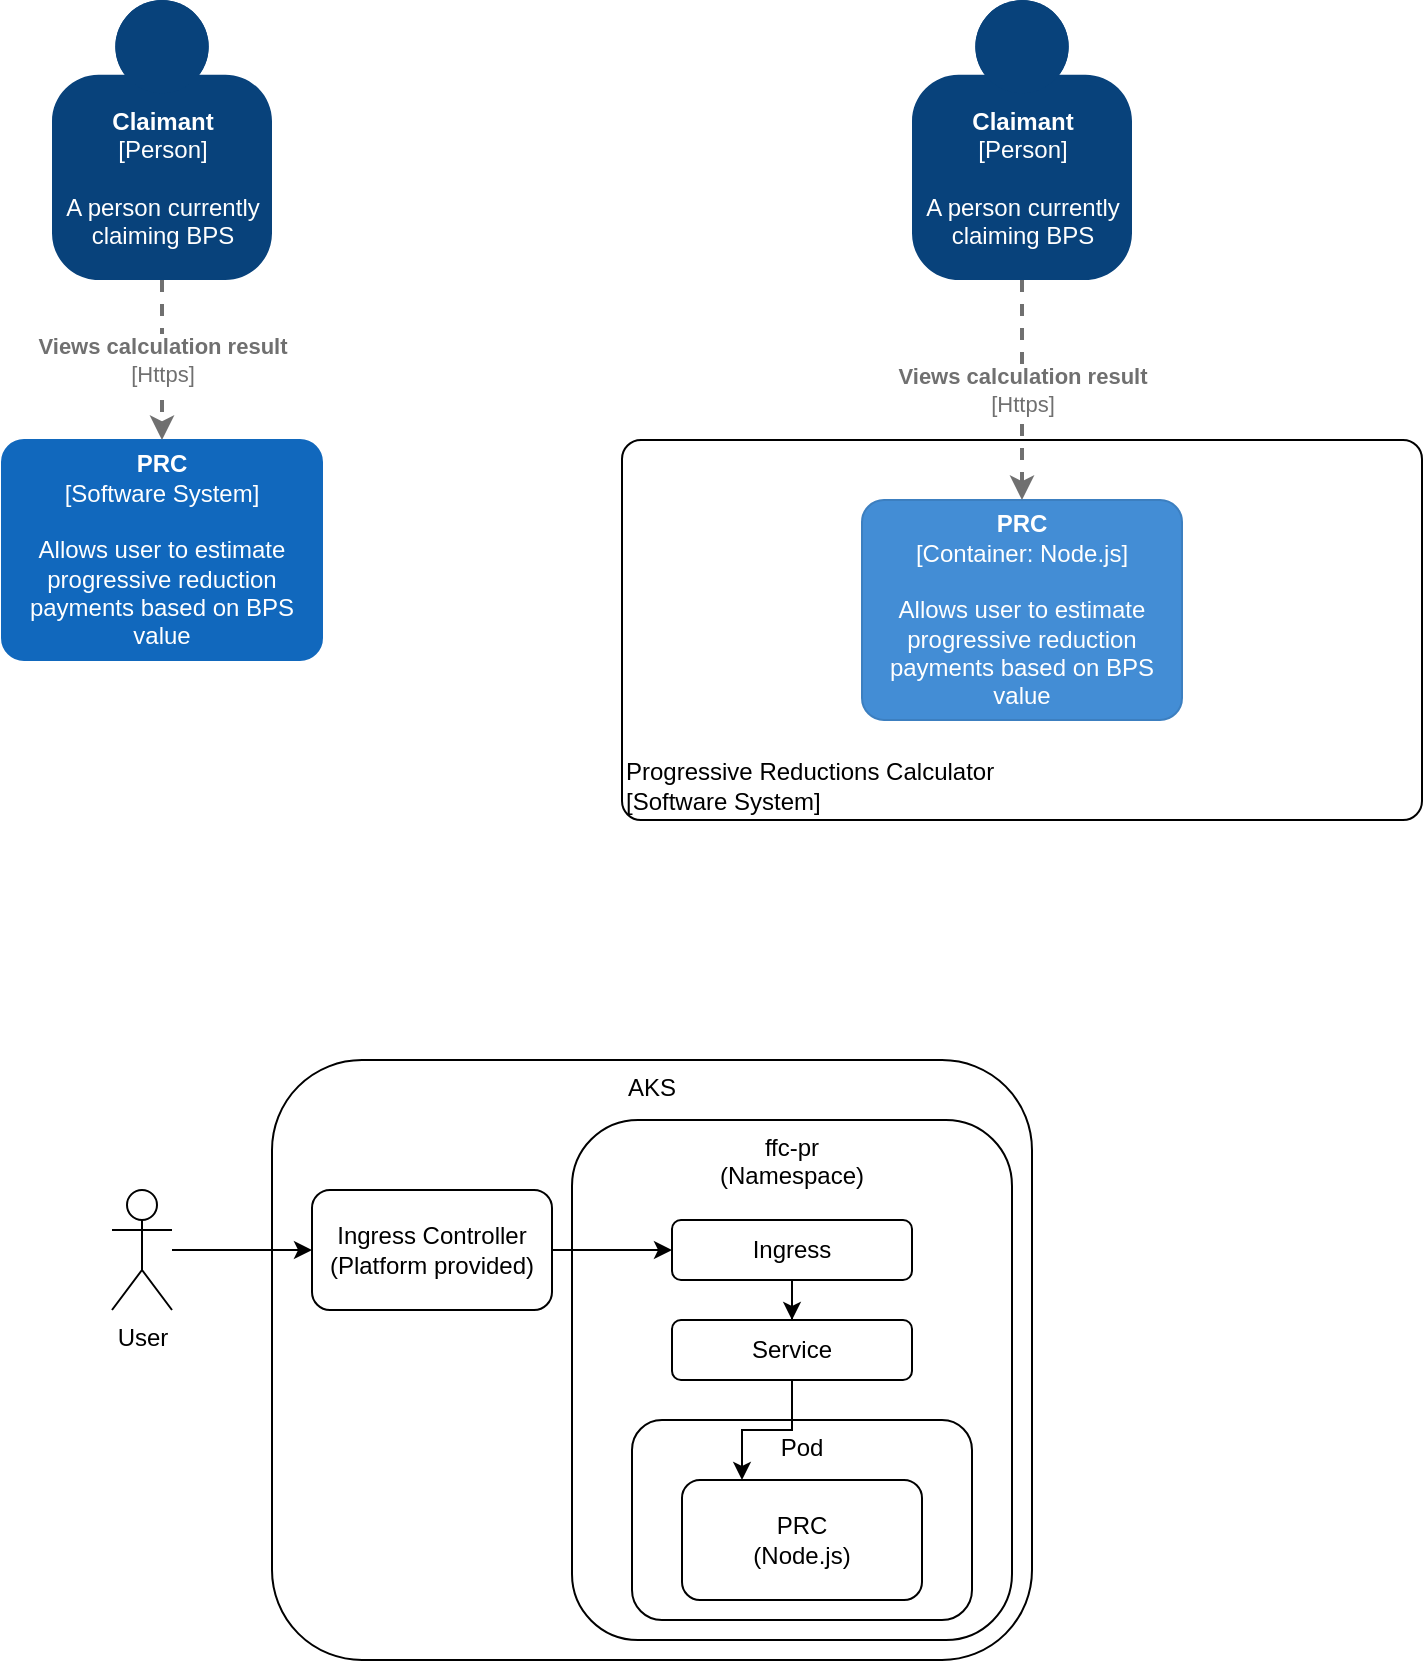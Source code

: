 <mxfile version="14.4.3" type="github">
  <diagram id="BVbKm5B8hFHw94H4395E" name="Page-1">
    <mxGraphModel dx="1422" dy="762" grid="1" gridSize="10" guides="1" tooltips="1" connect="1" arrows="1" fold="1" page="1" pageScale="1" pageWidth="827" pageHeight="1169" math="0" shadow="0">
      <root>
        <mxCell id="0" />
        <mxCell id="1" parent="0" />
        <object placeholders="1" c4Name="Claimant" c4Type="Person" c4Description="A person currently &#xa;claiming BPS" label="&lt;b&gt;%c4Name%&lt;/b&gt;&lt;div&gt;[%c4Type%]&lt;/div&gt;&lt;br&gt;&lt;div&gt;%c4Description%&lt;/div&gt;" id="pfNRtf9qruOlBMAzS6qp-1">
          <mxCell style="html=1;dashed=0;whitespace=wrap;fillColor=#08427b;strokeColor=none;fontColor=#ffffff;shape=mxgraph.c4.person;align=center;metaEdit=1;points=[[0.5,0,0],[1,0.5,0],[1,0.75,0],[0.75,1,0],[0.5,1,0],[0.25,1,0],[0,0.75,0],[0,0.5,0]];metaData={&quot;c4Type&quot;:{&quot;editable&quot;:false}};" parent="1" vertex="1">
            <mxGeometry x="90" y="40" width="110.0" height="140" as="geometry" />
          </mxCell>
        </object>
        <object placeholders="1" c4Name="PRC" c4Type="Software System" c4Description="Allows user to estimate&#xa;progressive reduction &#xa;payments based on BPS&#xa;value" label="&lt;b&gt;%c4Name%&lt;/b&gt;&lt;div&gt;[%c4Type%]&lt;/div&gt;&lt;br&gt;&lt;div&gt;%c4Description%&lt;/div&gt;" id="pfNRtf9qruOlBMAzS6qp-2">
          <mxCell style="rounded=1;whiteSpace=wrap;html=1;labelBackgroundColor=none;fillColor=#1168BD;fontColor=#ffffff;align=center;arcSize=10;strokeColor=#1168BD;metaEdit=1;metaData={&quot;c4Type&quot;:{&quot;editable&quot;:false}};points=[[0.25,0,0],[0.5,0,0],[0.75,0,0],[1,0.25,0],[1,0.5,0],[1,0.75,0],[0.75,1,0],[0.5,1,0],[0.25,1,0],[0,0.75,0],[0,0.5,0],[0,0.25,0]];" parent="1" vertex="1">
            <mxGeometry x="65" y="260" width="160" height="110.0" as="geometry" />
          </mxCell>
        </object>
        <object placeholders="1" c4Type="Relationship" c4Technology="Https" c4Description="Views calculation result" label="&lt;div style=&quot;text-align: left&quot;&gt;&lt;div style=&quot;text-align: center&quot;&gt;&lt;b&gt;%c4Description%&lt;/b&gt;&lt;/div&gt;&lt;div style=&quot;text-align: center&quot;&gt;[%c4Technology%]&lt;/div&gt;&lt;/div&gt;" id="pfNRtf9qruOlBMAzS6qp-3">
          <mxCell style="edgeStyle=none;rounded=0;html=1;jettySize=auto;orthogonalLoop=1;strokeColor=#707070;strokeWidth=2;fontColor=#707070;jumpStyle=none;dashed=1;metaEdit=1;metaData={&quot;c4Type&quot;:{&quot;editable&quot;:false}};exitX=0.5;exitY=1;exitDx=0;exitDy=0;exitPerimeter=0;" parent="1" source="pfNRtf9qruOlBMAzS6qp-1" target="pfNRtf9qruOlBMAzS6qp-2" edge="1">
            <mxGeometry width="160" relative="1" as="geometry">
              <mxPoint x="330" y="180" as="sourcePoint" />
              <mxPoint x="490" y="180" as="targetPoint" />
            </mxGeometry>
          </mxCell>
        </object>
        <object placeholders="1" c4Name="Claimant" c4Type="Person" c4Description="A person currently &#xa;claiming BPS" label="&lt;b&gt;%c4Name%&lt;/b&gt;&lt;div&gt;[%c4Type%]&lt;/div&gt;&lt;br&gt;&lt;div&gt;%c4Description%&lt;/div&gt;" id="pfNRtf9qruOlBMAzS6qp-4">
          <mxCell style="html=1;dashed=0;whitespace=wrap;fillColor=#08427b;strokeColor=none;fontColor=#ffffff;shape=mxgraph.c4.person;align=center;metaEdit=1;points=[[0.5,0,0],[1,0.5,0],[1,0.75,0],[0.75,1,0],[0.5,1,0],[0.25,1,0],[0,0.75,0],[0,0.5,0]];metaData={&quot;c4Type&quot;:{&quot;editable&quot;:false}};" parent="1" vertex="1">
            <mxGeometry x="520" y="40" width="110.0" height="140" as="geometry" />
          </mxCell>
        </object>
        <object placeholders="1" c4Name="Progressive Reductions Calculator" c4Type="ExecutionEnvironment" c4Application="Software System" label="&lt;div style=&quot;text-align: left&quot;&gt;%c4Name%&lt;/div&gt;&lt;div style=&quot;text-align: left&quot;&gt;[%c4Application%]&lt;/div&gt;" id="pfNRtf9qruOlBMAzS6qp-6">
          <mxCell style="rounded=1;whiteSpace=wrap;html=1;labelBackgroundColor=none;fillColor=#ffffff;fontColor=#000000;align=left;arcSize=5;strokeColor=#000000;verticalAlign=bottom;metaEdit=1;metaData={&quot;c4Type&quot;:{&quot;editable&quot;:false}};points=[[0.25,0,0],[0.5,0,0],[0.75,0,0],[1,0.25,0],[1,0.5,0],[1,0.75,0],[0.75,1,0],[0.5,1,0],[0.25,1,0],[0,0.75,0],[0,0.5,0],[0,0.25,0]];" parent="1" vertex="1">
            <mxGeometry x="375" y="260" width="400" height="190" as="geometry" />
          </mxCell>
        </object>
        <object placeholders="1" c4Name="PRC" c4Type="Container" c4Technology="Node.js" c4Description="Allows user to estimate&#xa;progressive reduction &#xa;payments based on BPS&#xa;value" label="&lt;b&gt;%c4Name%&lt;/b&gt;&lt;div&gt;[%c4Type%: %c4Technology%]&lt;/div&gt;&lt;br&gt;&lt;div&gt;%c4Description%&lt;/div&gt;" id="pfNRtf9qruOlBMAzS6qp-8">
          <mxCell style="rounded=1;whiteSpace=wrap;html=1;labelBackgroundColor=none;fillColor=#438DD5;fontColor=#ffffff;align=center;arcSize=10;strokeColor=#3C7FC0;metaEdit=1;metaData={&quot;c4Type&quot;:{&quot;editable&quot;:false}};points=[[0.25,0,0],[0.5,0,0],[0.75,0,0],[1,0.25,0],[1,0.5,0],[1,0.75,0],[0.75,1,0],[0.5,1,0],[0.25,1,0],[0,0.75,0],[0,0.5,0],[0,0.25,0]];" parent="1" vertex="1">
            <mxGeometry x="495" y="290" width="160" height="110.0" as="geometry" />
          </mxCell>
        </object>
        <object placeholders="1" c4Type="Relationship" c4Technology="Https" c4Description="Views calculation result" label="&lt;div style=&quot;text-align: left&quot;&gt;&lt;div style=&quot;text-align: center&quot;&gt;&lt;b&gt;%c4Description%&lt;/b&gt;&lt;/div&gt;&lt;div style=&quot;text-align: center&quot;&gt;[%c4Technology%]&lt;/div&gt;&lt;/div&gt;" id="pfNRtf9qruOlBMAzS6qp-5">
          <mxCell style="edgeStyle=none;rounded=0;html=1;jettySize=auto;orthogonalLoop=1;strokeColor=#707070;strokeWidth=2;fontColor=#707070;jumpStyle=none;dashed=1;metaEdit=1;metaData={&quot;c4Type&quot;:{&quot;editable&quot;:false}};exitX=0.5;exitY=1;exitDx=0;exitDy=0;exitPerimeter=0;entryX=0.5;entryY=0;entryDx=0;entryDy=0;entryPerimeter=0;" parent="1" source="pfNRtf9qruOlBMAzS6qp-4" edge="1">
            <mxGeometry width="160" relative="1" as="geometry">
              <mxPoint x="760" y="180" as="sourcePoint" />
              <mxPoint x="575" y="290" as="targetPoint" />
            </mxGeometry>
          </mxCell>
        </object>
        <mxCell id="pfNRtf9qruOlBMAzS6qp-10" value="AKS" style="rounded=1;whiteSpace=wrap;html=1;verticalAlign=top;" parent="1" vertex="1">
          <mxGeometry x="200" y="570" width="380" height="300" as="geometry" />
        </mxCell>
        <mxCell id="pfNRtf9qruOlBMAzS6qp-11" value="ffc-pr&lt;br&gt;(Namespace)" style="rounded=1;whiteSpace=wrap;html=1;verticalAlign=top;" parent="1" vertex="1">
          <mxGeometry x="350" y="600" width="220" height="260" as="geometry" />
        </mxCell>
        <mxCell id="pfNRtf9qruOlBMAzS6qp-20" style="edgeStyle=orthogonalEdgeStyle;rounded=0;orthogonalLoop=1;jettySize=auto;html=1;" parent="1" source="pfNRtf9qruOlBMAzS6qp-13" target="pfNRtf9qruOlBMAzS6qp-14" edge="1">
          <mxGeometry relative="1" as="geometry" />
        </mxCell>
        <mxCell id="pfNRtf9qruOlBMAzS6qp-13" value="Ingress" style="rounded=1;whiteSpace=wrap;html=1;" parent="1" vertex="1">
          <mxGeometry x="400" y="650" width="120" height="30" as="geometry" />
        </mxCell>
        <mxCell id="pfNRtf9qruOlBMAzS6qp-14" value="Service" style="rounded=1;whiteSpace=wrap;html=1;" parent="1" vertex="1">
          <mxGeometry x="400" y="700" width="120" height="30" as="geometry" />
        </mxCell>
        <mxCell id="pfNRtf9qruOlBMAzS6qp-15" value="Pod" style="rounded=1;whiteSpace=wrap;html=1;verticalAlign=top;" parent="1" vertex="1">
          <mxGeometry x="380" y="750" width="170" height="100" as="geometry" />
        </mxCell>
        <mxCell id="pfNRtf9qruOlBMAzS6qp-9" value="PRC&lt;br&gt;(Node.js)" style="rounded=1;whiteSpace=wrap;html=1;" parent="1" vertex="1">
          <mxGeometry x="405" y="780" width="120" height="60" as="geometry" />
        </mxCell>
        <mxCell id="pfNRtf9qruOlBMAzS6qp-19" style="edgeStyle=orthogonalEdgeStyle;rounded=0;orthogonalLoop=1;jettySize=auto;html=1;entryX=0;entryY=0.5;entryDx=0;entryDy=0;" parent="1" source="pfNRtf9qruOlBMAzS6qp-16" target="pfNRtf9qruOlBMAzS6qp-13" edge="1">
          <mxGeometry relative="1" as="geometry" />
        </mxCell>
        <mxCell id="pfNRtf9qruOlBMAzS6qp-16" value="Ingress Controller&lt;br&gt;(Platform provided)" style="rounded=1;whiteSpace=wrap;html=1;" parent="1" vertex="1">
          <mxGeometry x="220" y="635" width="120" height="60" as="geometry" />
        </mxCell>
        <mxCell id="pfNRtf9qruOlBMAzS6qp-18" style="edgeStyle=orthogonalEdgeStyle;rounded=0;orthogonalLoop=1;jettySize=auto;html=1;entryX=0;entryY=0.5;entryDx=0;entryDy=0;" parent="1" source="pfNRtf9qruOlBMAzS6qp-17" target="pfNRtf9qruOlBMAzS6qp-16" edge="1">
          <mxGeometry relative="1" as="geometry" />
        </mxCell>
        <mxCell id="pfNRtf9qruOlBMAzS6qp-17" value="User" style="shape=umlActor;verticalLabelPosition=bottom;verticalAlign=top;html=1;outlineConnect=0;" parent="1" vertex="1">
          <mxGeometry x="120" y="635" width="30" height="60" as="geometry" />
        </mxCell>
        <mxCell id="pfNRtf9qruOlBMAzS6qp-21" style="edgeStyle=orthogonalEdgeStyle;rounded=0;orthogonalLoop=1;jettySize=auto;html=1;entryX=0.25;entryY=0;entryDx=0;entryDy=0;" parent="1" source="pfNRtf9qruOlBMAzS6qp-14" target="pfNRtf9qruOlBMAzS6qp-9" edge="1">
          <mxGeometry relative="1" as="geometry" />
        </mxCell>
      </root>
    </mxGraphModel>
  </diagram>
</mxfile>
